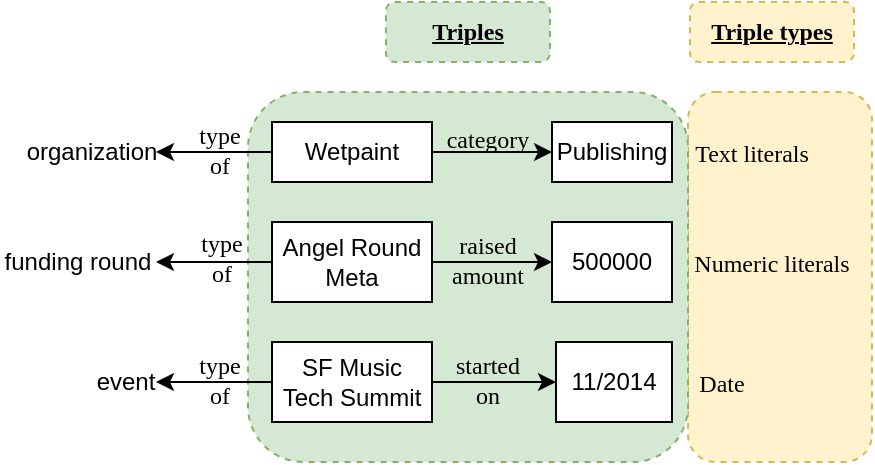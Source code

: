 <mxfile version="20.6.0" type="github">
  <diagram id="pnbUqi_Hy17aBZIksYAF" name="Page-1">
    <mxGraphModel dx="1404" dy="398" grid="1" gridSize="10" guides="1" tooltips="1" connect="1" arrows="1" fold="1" page="1" pageScale="1" pageWidth="850" pageHeight="1100" math="0" shadow="0">
      <root>
        <mxCell id="0" />
        <mxCell id="1" parent="0" />
        <mxCell id="a-9U6CClr2q3S8oe1rE5-8" value="" style="rounded=1;whiteSpace=wrap;html=1;dashed=1;fontFamily=Times New Roman;fontSize=12;fillColor=#fff2cc;strokeColor=#d6b656;" vertex="1" parent="1">
          <mxGeometry x="278" y="195" width="92" height="185" as="geometry" />
        </mxCell>
        <mxCell id="a-9U6CClr2q3S8oe1rE5-7" value="" style="rounded=1;whiteSpace=wrap;html=1;dashed=1;fontFamily=Times New Roman;fontSize=12;" vertex="1" parent="1">
          <mxGeometry x="120" y="270" width="120" height="60" as="geometry" />
        </mxCell>
        <mxCell id="a-9U6CClr2q3S8oe1rE5-6" value="" style="rounded=1;whiteSpace=wrap;html=1;fontFamily=Times New Roman;fontSize=12;dashed=1;fillColor=#d5e8d4;strokeColor=#82b366;" vertex="1" parent="1">
          <mxGeometry x="58" y="195" width="220" height="185" as="geometry" />
        </mxCell>
        <mxCell id="7pWeG--zb2RyeEYXEQvc-6" style="edgeStyle=orthogonalEdgeStyle;rounded=0;orthogonalLoop=1;jettySize=auto;html=1;exitX=1;exitY=0.5;exitDx=0;exitDy=0;entryX=0;entryY=0.5;entryDx=0;entryDy=0;" parent="1" source="7pWeG--zb2RyeEYXEQvc-1" target="7pWeG--zb2RyeEYXEQvc-4" edge="1">
          <mxGeometry relative="1" as="geometry" />
        </mxCell>
        <mxCell id="a-9U6CClr2q3S8oe1rE5-19" style="edgeStyle=orthogonalEdgeStyle;rounded=0;orthogonalLoop=1;jettySize=auto;html=1;exitX=0;exitY=0.5;exitDx=0;exitDy=0;entryX=1;entryY=0.5;entryDx=0;entryDy=0;labelBackgroundColor=none;fontFamily=Times New Roman;fontSize=12;" edge="1" parent="1" source="7pWeG--zb2RyeEYXEQvc-1" target="7pWeG--zb2RyeEYXEQvc-2">
          <mxGeometry relative="1" as="geometry" />
        </mxCell>
        <mxCell id="7pWeG--zb2RyeEYXEQvc-1" value="Wetpaint" style="rounded=0;whiteSpace=wrap;html=1;" parent="1" vertex="1">
          <mxGeometry x="70" y="210" width="80" height="30" as="geometry" />
        </mxCell>
        <mxCell id="7pWeG--zb2RyeEYXEQvc-2" value="organization" style="text;html=1;strokeColor=none;fillColor=none;align=center;verticalAlign=middle;whiteSpace=wrap;rounded=0;" parent="1" vertex="1">
          <mxGeometry x="-52" y="220" width="64" height="10" as="geometry" />
        </mxCell>
        <mxCell id="7pWeG--zb2RyeEYXEQvc-4" value="Publishing" style="rounded=0;whiteSpace=wrap;html=1;" parent="1" vertex="1">
          <mxGeometry x="210" y="210" width="60" height="30" as="geometry" />
        </mxCell>
        <mxCell id="qMM9obfmLQl1hRhhVFrr-1" value="&lt;font face=&quot;Times New Roman&quot;&gt;&lt;span style=&quot;font-size: 12px;&quot;&gt;Text literals&lt;/span&gt;&lt;/font&gt;" style="text;html=1;strokeColor=none;fillColor=none;align=center;verticalAlign=middle;whiteSpace=wrap;rounded=0;fontFamily=Helvetica;fontSize=14;fontColor=#000000;" parent="1" vertex="1">
          <mxGeometry x="280" y="210" width="60" height="30" as="geometry" />
        </mxCell>
        <mxCell id="a-9U6CClr2q3S8oe1rE5-10" style="edgeStyle=orthogonalEdgeStyle;rounded=0;orthogonalLoop=1;jettySize=auto;html=1;exitX=1;exitY=0.5;exitDx=0;exitDy=0;entryX=0;entryY=0.5;entryDx=0;entryDy=0;labelBackgroundColor=none;fontFamily=Times New Roman;fontSize=12;" edge="1" parent="1" source="qMM9obfmLQl1hRhhVFrr-4" target="qMM9obfmLQl1hRhhVFrr-5">
          <mxGeometry relative="1" as="geometry" />
        </mxCell>
        <mxCell id="a-9U6CClr2q3S8oe1rE5-18" style="edgeStyle=orthogonalEdgeStyle;rounded=0;orthogonalLoop=1;jettySize=auto;html=1;exitX=0;exitY=0.5;exitDx=0;exitDy=0;entryX=1;entryY=0.5;entryDx=0;entryDy=0;labelBackgroundColor=none;fontFamily=Times New Roman;fontSize=12;" edge="1" parent="1" source="qMM9obfmLQl1hRhhVFrr-4" target="qMM9obfmLQl1hRhhVFrr-6">
          <mxGeometry relative="1" as="geometry" />
        </mxCell>
        <mxCell id="qMM9obfmLQl1hRhhVFrr-4" value="Angel Round Meta" style="rounded=0;whiteSpace=wrap;html=1;" parent="1" vertex="1">
          <mxGeometry x="70" y="260" width="80" height="40" as="geometry" />
        </mxCell>
        <mxCell id="qMM9obfmLQl1hRhhVFrr-5" value="500000" style="rounded=0;whiteSpace=wrap;html=1;" parent="1" vertex="1">
          <mxGeometry x="210" y="260" width="60" height="40" as="geometry" />
        </mxCell>
        <mxCell id="qMM9obfmLQl1hRhhVFrr-6" value="funding round" style="text;html=1;strokeColor=none;fillColor=none;align=center;verticalAlign=middle;whiteSpace=wrap;rounded=0;" parent="1" vertex="1">
          <mxGeometry x="-66" y="272.5" width="78" height="15" as="geometry" />
        </mxCell>
        <mxCell id="qMM9obfmLQl1hRhhVFrr-7" value="&lt;font face=&quot;Times New Roman&quot;&gt;&lt;span style=&quot;font-size: 12px;&quot;&gt;Numeric literals&lt;/span&gt;&lt;/font&gt;" style="text;html=1;strokeColor=none;fillColor=none;align=center;verticalAlign=middle;whiteSpace=wrap;rounded=0;fontFamily=Helvetica;fontSize=14;fontColor=#000000;" parent="1" vertex="1">
          <mxGeometry x="280" y="265" width="80" height="30" as="geometry" />
        </mxCell>
        <mxCell id="a-9U6CClr2q3S8oe1rE5-11" style="edgeStyle=orthogonalEdgeStyle;rounded=0;orthogonalLoop=1;jettySize=auto;html=1;exitX=1;exitY=0.5;exitDx=0;exitDy=0;entryX=0;entryY=0.5;entryDx=0;entryDy=0;labelBackgroundColor=none;fontFamily=Times New Roman;fontSize=12;" edge="1" parent="1" source="qMM9obfmLQl1hRhhVFrr-10" target="qMM9obfmLQl1hRhhVFrr-12">
          <mxGeometry relative="1" as="geometry" />
        </mxCell>
        <mxCell id="a-9U6CClr2q3S8oe1rE5-20" style="edgeStyle=orthogonalEdgeStyle;rounded=0;orthogonalLoop=1;jettySize=auto;html=1;exitX=0;exitY=0.5;exitDx=0;exitDy=0;entryX=1;entryY=0.5;entryDx=0;entryDy=0;labelBackgroundColor=none;fontFamily=Times New Roman;fontSize=12;" edge="1" parent="1" source="qMM9obfmLQl1hRhhVFrr-10" target="qMM9obfmLQl1hRhhVFrr-11">
          <mxGeometry relative="1" as="geometry" />
        </mxCell>
        <mxCell id="qMM9obfmLQl1hRhhVFrr-10" value="SF Music Tech Summit" style="rounded=0;whiteSpace=wrap;html=1;" parent="1" vertex="1">
          <mxGeometry x="70" y="320" width="80" height="40" as="geometry" />
        </mxCell>
        <mxCell id="qMM9obfmLQl1hRhhVFrr-11" value="event" style="text;html=1;strokeColor=none;fillColor=none;align=center;verticalAlign=middle;whiteSpace=wrap;rounded=0;" parent="1" vertex="1">
          <mxGeometry x="-18" y="325" width="30" height="30" as="geometry" />
        </mxCell>
        <mxCell id="qMM9obfmLQl1hRhhVFrr-12" value="11/2014" style="rounded=0;whiteSpace=wrap;html=1;" parent="1" vertex="1">
          <mxGeometry x="212" y="320" width="58" height="40" as="geometry" />
        </mxCell>
        <mxCell id="qMM9obfmLQl1hRhhVFrr-14" value="&lt;font face=&quot;Times New Roman&quot;&gt;&lt;span style=&quot;font-size: 12px;&quot;&gt;Date&lt;/span&gt;&lt;/font&gt;" style="text;html=1;strokeColor=none;fillColor=none;align=center;verticalAlign=middle;whiteSpace=wrap;rounded=0;fontFamily=Helvetica;fontSize=14;fontColor=#000000;" parent="1" vertex="1">
          <mxGeometry x="280" y="325" width="30" height="30" as="geometry" />
        </mxCell>
        <mxCell id="a-9U6CClr2q3S8oe1rE5-12" value="category" style="text;html=1;strokeColor=none;fillColor=none;align=center;verticalAlign=middle;whiteSpace=wrap;rounded=0;dashed=1;fontFamily=Times New Roman;fontSize=12;" vertex="1" parent="1">
          <mxGeometry x="158" y="214" width="40" height="10" as="geometry" />
        </mxCell>
        <mxCell id="a-9U6CClr2q3S8oe1rE5-15" value="raised&lt;br&gt;amount" style="text;html=1;strokeColor=none;fillColor=none;align=center;verticalAlign=middle;whiteSpace=wrap;rounded=0;dashed=1;fontFamily=Times New Roman;fontSize=12;" vertex="1" parent="1">
          <mxGeometry x="158" y="274" width="40" height="10" as="geometry" />
        </mxCell>
        <mxCell id="a-9U6CClr2q3S8oe1rE5-16" value="started&lt;br&gt;on" style="text;html=1;strokeColor=none;fillColor=none;align=center;verticalAlign=middle;whiteSpace=wrap;rounded=0;dashed=1;fontFamily=Times New Roman;fontSize=12;" vertex="1" parent="1">
          <mxGeometry x="158" y="334" width="40" height="10" as="geometry" />
        </mxCell>
        <mxCell id="a-9U6CClr2q3S8oe1rE5-22" value="type&lt;br&gt;of" style="text;html=1;strokeColor=none;fillColor=none;align=center;verticalAlign=middle;whiteSpace=wrap;rounded=0;dashed=1;fontFamily=Times New Roman;fontSize=12;" vertex="1" parent="1">
          <mxGeometry x="24" y="219" width="40" height="10" as="geometry" />
        </mxCell>
        <mxCell id="a-9U6CClr2q3S8oe1rE5-23" value="type&lt;br&gt;of" style="text;html=1;strokeColor=none;fillColor=none;align=center;verticalAlign=middle;whiteSpace=wrap;rounded=0;dashed=1;fontFamily=Times New Roman;fontSize=12;" vertex="1" parent="1">
          <mxGeometry x="25" y="271" width="40" height="14" as="geometry" />
        </mxCell>
        <mxCell id="a-9U6CClr2q3S8oe1rE5-24" value="type&lt;br&gt;of" style="text;html=1;strokeColor=none;fillColor=none;align=center;verticalAlign=middle;whiteSpace=wrap;rounded=0;dashed=1;fontFamily=Times New Roman;fontSize=12;" vertex="1" parent="1">
          <mxGeometry x="24" y="334" width="40" height="10" as="geometry" />
        </mxCell>
        <mxCell id="a-9U6CClr2q3S8oe1rE5-28" value="&lt;b&gt;&lt;u&gt;Triples&lt;/u&gt;&lt;/b&gt;" style="rounded=1;whiteSpace=wrap;html=1;dashed=1;fontFamily=Times New Roman;fontSize=12;fillColor=#d5e8d4;strokeColor=#82b366;" vertex="1" parent="1">
          <mxGeometry x="127" y="150" width="82" height="30" as="geometry" />
        </mxCell>
        <mxCell id="a-9U6CClr2q3S8oe1rE5-29" value="&lt;b&gt;&lt;u&gt;Triple types&lt;/u&gt;&lt;/b&gt;" style="rounded=1;whiteSpace=wrap;html=1;dashed=1;fontFamily=Times New Roman;fontSize=12;fillColor=#fff2cc;strokeColor=#d6b656;" vertex="1" parent="1">
          <mxGeometry x="279" y="150" width="82" height="30" as="geometry" />
        </mxCell>
      </root>
    </mxGraphModel>
  </diagram>
</mxfile>
